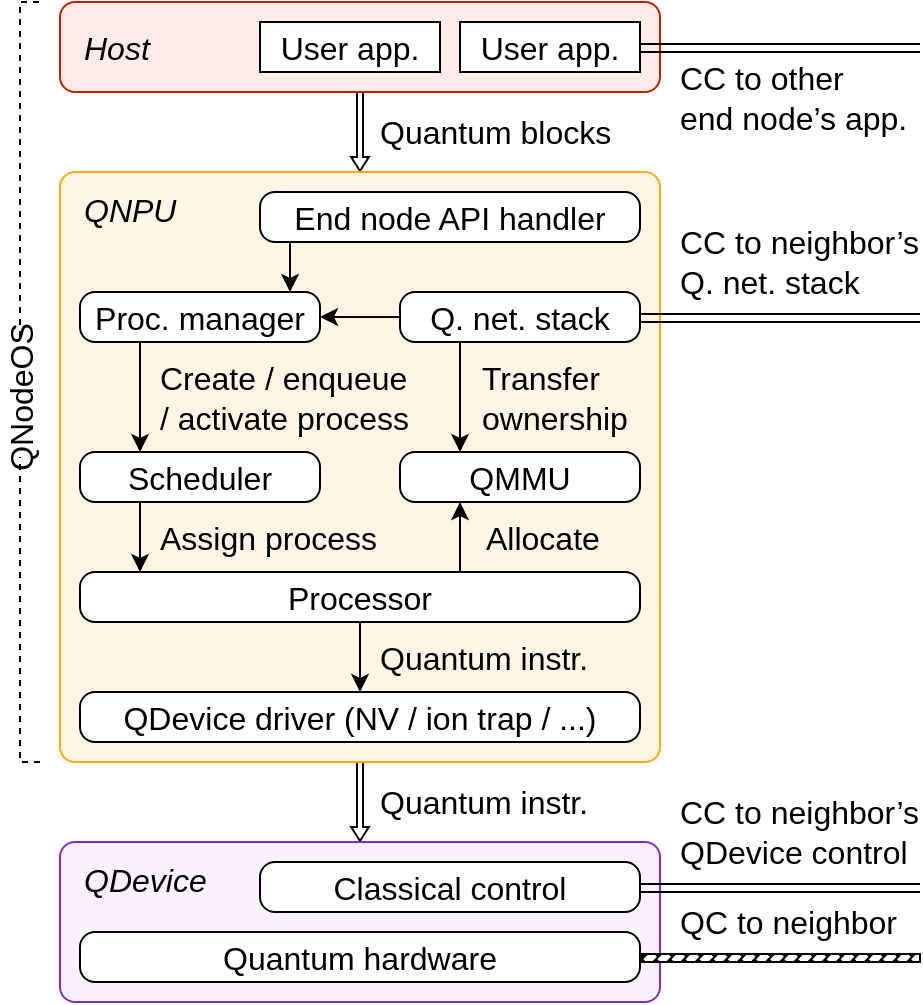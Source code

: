<mxfile version="24.3.1" type="embed">
    <diagram id="D1HtAhjjhCdzmTIrUNiw" name="Page-1">
        <mxGraphModel dx="1778" dy="736" grid="1" gridSize="10" guides="1" tooltips="1" connect="1" arrows="1" fold="1" page="1" pageScale="1" pageWidth="1100" pageHeight="850" background="#ffffff" math="0" shadow="0">
            <root>
                <mxCell id="0"/>
                <mxCell id="1" parent="0"/>
                <mxCell id="3X6UR7vebm-MhE1ssPxp-44" style="edgeStyle=orthogonalEdgeStyle;rounded=0;orthogonalLoop=1;jettySize=auto;html=1;entryX=0.5;entryY=0;entryDx=0;entryDy=0;shape=flexArrow;endWidth=4.88;endSize=2;width=3;startSize=5;fontFamily=Helvetica;fontSize=16;" parent="1" edge="1">
                    <mxGeometry relative="1" as="geometry">
                        <mxPoint x="300" y="322" as="sourcePoint"/>
                        <mxPoint x="300" y="365" as="targetPoint"/>
                    </mxGeometry>
                </mxCell>
                <mxCell id="3X6UR7vebm-MhE1ssPxp-39" style="edgeStyle=orthogonalEdgeStyle;rounded=0;orthogonalLoop=1;jettySize=auto;html=1;entryX=0.5;entryY=0;entryDx=0;entryDy=0;shape=flexArrow;endWidth=4.88;endSize=2;width=3;startSize=5;fontFamily=Helvetica;fontSize=16;" parent="1" edge="1">
                    <mxGeometry relative="1" as="geometry">
                        <mxPoint x="300" y="657" as="sourcePoint"/>
                        <mxPoint x="300" y="700" as="targetPoint"/>
                    </mxGeometry>
                </mxCell>
                <mxCell id="3X6UR7vebm-MhE1ssPxp-5" value="QNPU" style="rounded=1;whiteSpace=wrap;html=1;strokeWidth=1;fontFamily=Helvetica;fontSize=16;align=left;verticalAlign=top;spacingRight=0;spacingLeft=12;spacingTop=5;spacing=0;absoluteArcSize=1;arcSize=15;fontStyle=2;shadow=0;sketch=0;strokeColor=#FFA90E;fillColor=#FFF5E5;" parent="1" vertex="1">
                    <mxGeometry x="150" y="365" width="300" height="295" as="geometry"/>
                </mxCell>
                <mxCell id="3X6UR7vebm-MhE1ssPxp-1" value="Host" style="rounded=1;whiteSpace=wrap;html=1;strokeWidth=1;fontFamily=Helvetica;fontSize=16;align=left;verticalAlign=middle;spacingRight=0;spacingLeft=12;spacingTop=0;spacing=0;absoluteArcSize=1;arcSize=15;fontStyle=2;shadow=0;sketch=0;fillColor=#FFECE9;strokeColor=#BD1F01;" parent="1" vertex="1">
                    <mxGeometry x="150" y="280" width="300" height="45" as="geometry"/>
                </mxCell>
                <mxCell id="3X6UR7vebm-MhE1ssPxp-2" value="User app." style="rounded=0;whiteSpace=wrap;html=1;strokeWidth=1;fontFamily=Helvetica;fontSize=16;align=center;spacing=0;" parent="1" vertex="1">
                    <mxGeometry x="250" y="290" width="90" height="25" as="geometry"/>
                </mxCell>
                <mxCell id="3X6UR7vebm-MhE1ssPxp-3" value="User app." style="rounded=0;whiteSpace=wrap;html=1;strokeWidth=1;fontFamily=Helvetica;fontSize=16;align=center;spacing=0;" parent="1" vertex="1">
                    <mxGeometry x="350" y="290" width="90" height="25" as="geometry"/>
                </mxCell>
                <mxCell id="3X6UR7vebm-MhE1ssPxp-6" value="End node API handler" style="rounded=1;whiteSpace=wrap;html=1;strokeWidth=1;fontFamily=Helvetica;fontSize=16;align=center;verticalAlign=middle;spacing=0;absoluteArcSize=1;arcSize=15;" parent="1" vertex="1">
                    <mxGeometry x="250" y="375" width="190" height="25" as="geometry"/>
                </mxCell>
                <mxCell id="3X6UR7vebm-MhE1ssPxp-7" value="Scheduler" style="rounded=1;whiteSpace=wrap;html=1;strokeWidth=1;fontFamily=Helvetica;fontSize=16;align=center;verticalAlign=middle;spacing=0;absoluteArcSize=1;arcSize=15;" parent="1" vertex="1">
                    <mxGeometry x="160" y="505" width="120" height="25" as="geometry"/>
                </mxCell>
                <mxCell id="3X6UR7vebm-MhE1ssPxp-8" value="Processor" style="rounded=1;whiteSpace=wrap;html=1;strokeWidth=1;fontFamily=Helvetica;fontSize=16;align=center;verticalAlign=middle;spacing=0;absoluteArcSize=1;arcSize=15;" parent="1" vertex="1">
                    <mxGeometry x="160" y="565" width="280" height="25" as="geometry"/>
                </mxCell>
                <mxCell id="3X6UR7vebm-MhE1ssPxp-9" value="Proc. manager" style="rounded=1;whiteSpace=wrap;html=1;strokeWidth=1;fontFamily=Helvetica;fontSize=16;align=center;verticalAlign=middle;spacing=0;absoluteArcSize=1;arcSize=15;" parent="1" vertex="1">
                    <mxGeometry x="160" y="425" width="120" height="25" as="geometry"/>
                </mxCell>
                <mxCell id="3X6UR7vebm-MhE1ssPxp-14" style="edgeStyle=orthogonalEdgeStyle;rounded=0;orthogonalLoop=1;jettySize=auto;html=1;exitX=0;exitY=0.5;exitDx=0;exitDy=0;entryX=1;entryY=0.5;entryDx=0;entryDy=0;fontFamily=Helvetica;fontSize=16;" parent="1" source="3X6UR7vebm-MhE1ssPxp-10" target="3X6UR7vebm-MhE1ssPxp-9" edge="1">
                    <mxGeometry relative="1" as="geometry"/>
                </mxCell>
                <mxCell id="3X6UR7vebm-MhE1ssPxp-10" value="Q. net. stack" style="rounded=1;whiteSpace=wrap;html=1;strokeWidth=1;fontFamily=Helvetica;fontSize=16;align=center;verticalAlign=middle;spacing=0;absoluteArcSize=1;arcSize=15;" parent="1" vertex="1">
                    <mxGeometry x="320" y="425" width="120" height="25" as="geometry"/>
                </mxCell>
                <mxCell id="3X6UR7vebm-MhE1ssPxp-11" value="QMMU" style="rounded=1;whiteSpace=wrap;html=1;strokeWidth=1;fontFamily=Helvetica;fontSize=16;align=center;verticalAlign=middle;spacing=0;absoluteArcSize=1;arcSize=15;" parent="1" vertex="1">
                    <mxGeometry x="320" y="505" width="120" height="25" as="geometry"/>
                </mxCell>
                <mxCell id="3X6UR7vebm-MhE1ssPxp-12" value="QDevice driver (NV / ion trap / ...)" style="rounded=1;whiteSpace=wrap;html=1;strokeWidth=1;fontFamily=Helvetica;fontSize=16;align=center;verticalAlign=middle;spacing=0;absoluteArcSize=1;arcSize=15;" parent="1" vertex="1">
                    <mxGeometry x="160" y="625" width="280" height="25" as="geometry"/>
                </mxCell>
                <mxCell id="3X6UR7vebm-MhE1ssPxp-17" style="edgeStyle=orthogonalEdgeStyle;rounded=0;orthogonalLoop=1;jettySize=auto;html=1;entryX=0.5;entryY=0;entryDx=0;entryDy=0;fontFamily=Helvetica;fontSize=16;" parent="1" edge="1">
                    <mxGeometry relative="1" as="geometry">
                        <mxPoint x="190" y="530" as="sourcePoint"/>
                        <mxPoint x="190.0" y="565" as="targetPoint"/>
                    </mxGeometry>
                </mxCell>
                <mxCell id="3X6UR7vebm-MhE1ssPxp-22" value="Assign process" style="text;html=1;strokeColor=none;fillColor=none;align=left;verticalAlign=middle;whiteSpace=wrap;rounded=0;fontFamily=Helvetica;fontSize=16;spacing=0;" parent="1" vertex="1">
                    <mxGeometry x="200" y="530" width="110" height="35" as="geometry"/>
                </mxCell>
                <mxCell id="3X6UR7vebm-MhE1ssPxp-23" style="edgeStyle=orthogonalEdgeStyle;rounded=0;orthogonalLoop=1;jettySize=auto;html=1;entryX=0.5;entryY=0;entryDx=0;entryDy=0;fontFamily=Helvetica;fontSize=16;" parent="1" edge="1">
                    <mxGeometry relative="1" as="geometry">
                        <mxPoint x="190" y="450" as="sourcePoint"/>
                        <mxPoint x="190" y="505" as="targetPoint"/>
                    </mxGeometry>
                </mxCell>
                <mxCell id="3X6UR7vebm-MhE1ssPxp-24" value="Create / enqueue / activate process" style="text;html=1;strokeColor=none;fillColor=none;align=left;verticalAlign=middle;whiteSpace=wrap;rounded=0;fontFamily=Helvetica;fontSize=16;spacing=0;" parent="1" vertex="1">
                    <mxGeometry x="200" y="450" width="130" height="55" as="geometry"/>
                </mxCell>
                <mxCell id="3X6UR7vebm-MhE1ssPxp-27" style="edgeStyle=orthogonalEdgeStyle;rounded=0;orthogonalLoop=1;jettySize=auto;html=1;entryX=0.5;entryY=0;entryDx=0;entryDy=0;fontFamily=Helvetica;fontSize=16;" parent="1" edge="1">
                    <mxGeometry relative="1" as="geometry">
                        <mxPoint x="265" y="400" as="sourcePoint"/>
                        <mxPoint x="265" y="425" as="targetPoint"/>
                    </mxGeometry>
                </mxCell>
                <mxCell id="3X6UR7vebm-MhE1ssPxp-29" style="edgeStyle=orthogonalEdgeStyle;rounded=0;orthogonalLoop=1;jettySize=auto;html=1;entryX=0.5;entryY=0;entryDx=0;entryDy=0;fontFamily=Helvetica;fontSize=16;" parent="1" edge="1">
                    <mxGeometry relative="1" as="geometry">
                        <mxPoint x="350" y="565" as="sourcePoint"/>
                        <mxPoint x="350" y="530" as="targetPoint"/>
                    </mxGeometry>
                </mxCell>
                <mxCell id="3X6UR7vebm-MhE1ssPxp-30" value="Allocate" style="text;html=1;strokeColor=none;fillColor=none;align=left;verticalAlign=middle;whiteSpace=wrap;rounded=0;fontFamily=Helvetica;fontSize=16;spacing=0;" parent="1" vertex="1">
                    <mxGeometry x="362.5" y="530" width="67.5" height="35" as="geometry"/>
                </mxCell>
                <mxCell id="3X6UR7vebm-MhE1ssPxp-31" style="edgeStyle=orthogonalEdgeStyle;rounded=0;orthogonalLoop=1;jettySize=auto;html=1;entryX=0.5;entryY=0;entryDx=0;entryDy=0;fontFamily=Helvetica;fontSize=16;" parent="1" edge="1">
                    <mxGeometry relative="1" as="geometry">
                        <mxPoint x="350" y="450" as="sourcePoint"/>
                        <mxPoint x="350" y="505" as="targetPoint"/>
                    </mxGeometry>
                </mxCell>
                <mxCell id="3X6UR7vebm-MhE1ssPxp-32" value="Transfer ownership" style="text;html=1;strokeColor=none;fillColor=none;align=left;verticalAlign=middle;whiteSpace=wrap;rounded=0;fontFamily=Helvetica;fontSize=16;spacing=0;" parent="1" vertex="1">
                    <mxGeometry x="360.5" y="450" width="79.5" height="55" as="geometry"/>
                </mxCell>
                <mxCell id="3X6UR7vebm-MhE1ssPxp-35" style="edgeStyle=orthogonalEdgeStyle;rounded=0;orthogonalLoop=1;jettySize=auto;html=1;entryX=0.5;entryY=0;entryDx=0;entryDy=0;fontFamily=Helvetica;fontSize=16;" parent="1" edge="1">
                    <mxGeometry relative="1" as="geometry">
                        <mxPoint x="300" y="590" as="sourcePoint"/>
                        <mxPoint x="300" y="625" as="targetPoint"/>
                    </mxGeometry>
                </mxCell>
                <mxCell id="3X6UR7vebm-MhE1ssPxp-36" value="Quantum instr." style="text;html=1;strokeColor=none;fillColor=none;align=left;verticalAlign=middle;whiteSpace=wrap;rounded=0;fontFamily=Helvetica;fontSize=16;spacing=0;" parent="1" vertex="1">
                    <mxGeometry x="310" y="590" width="125" height="35" as="geometry"/>
                </mxCell>
                <mxCell id="3X6UR7vebm-MhE1ssPxp-38" value="QDevice" style="rounded=1;whiteSpace=wrap;html=1;strokeWidth=1;fontFamily=Helvetica;fontSize=16;align=left;verticalAlign=top;spacingRight=0;spacingLeft=12;spacingTop=5;spacing=0;absoluteArcSize=1;arcSize=15;fontStyle=2;shadow=0;sketch=0;strokeColor=#832DB6;fillColor=#FBF0FF;horizontal=1;" parent="1" vertex="1">
                    <mxGeometry x="150" y="700" width="300" height="80" as="geometry"/>
                </mxCell>
                <mxCell id="3X6UR7vebm-MhE1ssPxp-40" value="Quantum instr." style="text;html=1;strokeColor=none;fillColor=none;align=left;verticalAlign=middle;whiteSpace=wrap;rounded=0;fontFamily=Helvetica;fontSize=16;spacing=0;" parent="1" vertex="1">
                    <mxGeometry x="310" y="660" width="125" height="40" as="geometry"/>
                </mxCell>
                <mxCell id="3X6UR7vebm-MhE1ssPxp-41" value="" style="endArrow=none;html=1;rounded=0;dashed=1;startArrow=none;fontFamily=Helvetica;fontSize=16;" parent="1" source="3X6UR7vebm-MhE1ssPxp-42" edge="1">
                    <mxGeometry width="50" height="50" relative="1" as="geometry">
                        <mxPoint x="140" y="660" as="sourcePoint"/>
                        <mxPoint x="140" y="280" as="targetPoint"/>
                        <Array as="points">
                            <mxPoint x="130" y="280"/>
                        </Array>
                    </mxGeometry>
                </mxCell>
                <mxCell id="3X6UR7vebm-MhE1ssPxp-45" value="Quantum blocks" style="text;html=1;strokeColor=none;fillColor=none;align=left;verticalAlign=middle;whiteSpace=wrap;rounded=0;fontFamily=Helvetica;fontSize=16;spacing=0;" parent="1" vertex="1">
                    <mxGeometry x="310" y="325" width="125" height="40" as="geometry"/>
                </mxCell>
                <mxCell id="3X6UR7vebm-MhE1ssPxp-46" value="" style="endArrow=none;html=1;shape=link;fontFamily=Helvetica;fontSize=16;" parent="1" edge="1">
                    <mxGeometry width="50" height="50" relative="1" as="geometry">
                        <mxPoint x="440" y="438" as="sourcePoint"/>
                        <mxPoint x="580" y="438" as="targetPoint"/>
                    </mxGeometry>
                </mxCell>
                <mxCell id="3X6UR7vebm-MhE1ssPxp-47" value="CC to neighbor’s&lt;br style=&quot;font-size: 16px;&quot;&gt;Q. net. stack" style="text;html=1;strokeColor=none;fillColor=none;align=left;verticalAlign=middle;whiteSpace=wrap;rounded=0;fontFamily=Helvetica;fontSize=16;spacing=0;" parent="1" vertex="1">
                    <mxGeometry x="460" y="390" width="120" height="40" as="geometry"/>
                </mxCell>
                <mxCell id="3X6UR7vebm-MhE1ssPxp-48" value="" style="endArrow=none;html=1;shape=link;fontFamily=Helvetica;fontSize=16;" parent="1" edge="1">
                    <mxGeometry width="50" height="50" relative="1" as="geometry">
                        <mxPoint x="440" y="303" as="sourcePoint"/>
                        <mxPoint x="580" y="303" as="targetPoint"/>
                    </mxGeometry>
                </mxCell>
                <mxCell id="3X6UR7vebm-MhE1ssPxp-49" value="CC to other&lt;br style=&quot;font-size: 16px;&quot;&gt;end node’s app." style="text;html=1;strokeColor=none;fillColor=none;align=left;verticalAlign=middle;whiteSpace=wrap;rounded=0;fontFamily=Helvetica;fontSize=16;spacing=0;" parent="1" vertex="1">
                    <mxGeometry x="460" y="308" width="120" height="40" as="geometry"/>
                </mxCell>
                <mxCell id="3X6UR7vebm-MhE1ssPxp-52" value="" style="endArrow=none;html=1;shape=link;fontFamily=Helvetica;fontSize=16;" parent="1" edge="1">
                    <mxGeometry width="50" height="50" relative="1" as="geometry">
                        <mxPoint x="440" y="723" as="sourcePoint"/>
                        <mxPoint x="580" y="723" as="targetPoint"/>
                    </mxGeometry>
                </mxCell>
                <mxCell id="3X6UR7vebm-MhE1ssPxp-53" value="CC to neighbor’s&lt;br style=&quot;font-size: 16px;&quot;&gt;QDevice control" style="text;html=1;strokeColor=none;fillColor=none;align=left;verticalAlign=middle;whiteSpace=wrap;rounded=0;fontFamily=Helvetica;fontSize=16;spacing=0;" parent="1" vertex="1">
                    <mxGeometry x="460" y="675" width="120" height="40" as="geometry"/>
                </mxCell>
                <mxCell id="3X6UR7vebm-MhE1ssPxp-55" value="QC to neighbor" style="text;html=1;strokeColor=none;fillColor=none;align=left;verticalAlign=middle;whiteSpace=wrap;rounded=0;fontFamily=Helvetica;fontSize=16;spacing=0;" parent="1" vertex="1">
                    <mxGeometry x="460" y="728" width="120" height="23" as="geometry"/>
                </mxCell>
                <mxCell id="3X6UR7vebm-MhE1ssPxp-56" value="Classical control" style="rounded=1;whiteSpace=wrap;html=1;strokeWidth=1;fontFamily=Helvetica;fontSize=16;align=center;verticalAlign=middle;spacing=0;absoluteArcSize=1;arcSize=15;" parent="1" vertex="1">
                    <mxGeometry x="250" y="710" width="190" height="25" as="geometry"/>
                </mxCell>
                <mxCell id="3X6UR7vebm-MhE1ssPxp-57" value="Quantum hardware" style="rounded=1;whiteSpace=wrap;html=1;strokeWidth=1;fontFamily=Helvetica;fontSize=16;align=center;verticalAlign=middle;spacing=0;absoluteArcSize=1;arcSize=15;" parent="1" vertex="1">
                    <mxGeometry x="160" y="745" width="280" height="25" as="geometry"/>
                </mxCell>
                <mxCell id="lN9cAKNCXXmxGM82LNwv-2" value="" style="verticalLabelPosition=bottom;verticalAlign=top;html=1;shape=mxgraph.basic.patternFillRect;fillStyle=diag;step=5;fillStrokeWidth=4;fillStrokeColor=#FFFFFF;shadow=0;glass=0;sketch=0;fillWeight=1;hachureGap=-1;jiggle=0;sketchStyle=rough;fontFamily=Helvetica;fontSize=16;strokeWidth=1;fillColor=#000000;" parent="1" vertex="1">
                    <mxGeometry x="440" y="756" width="140" height="4" as="geometry"/>
                </mxCell>
                <mxCell id="2" value="" style="endArrow=none;html=1;rounded=0;dashed=1;fontFamily=Helvetica;fontSize=16;" parent="1" target="3X6UR7vebm-MhE1ssPxp-42" edge="1">
                    <mxGeometry width="50" height="50" relative="1" as="geometry">
                        <mxPoint x="140" y="660" as="sourcePoint"/>
                        <mxPoint x="140" y="365.0" as="targetPoint"/>
                        <Array as="points">
                            <mxPoint x="130" y="660"/>
                        </Array>
                    </mxGeometry>
                </mxCell>
                <mxCell id="3X6UR7vebm-MhE1ssPxp-42" value="QNodeOS" style="rounded=0;whiteSpace=wrap;html=1;strokeWidth=1;fontFamily=Helvetica;fontSize=16;align=center;spacing=0;horizontal=0;strokeColor=none;" parent="1" vertex="1">
                    <mxGeometry x="120" y="447.5" width="20" height="60" as="geometry"/>
                </mxCell>
            </root>
        </mxGraphModel>
    </diagram>
</mxfile>